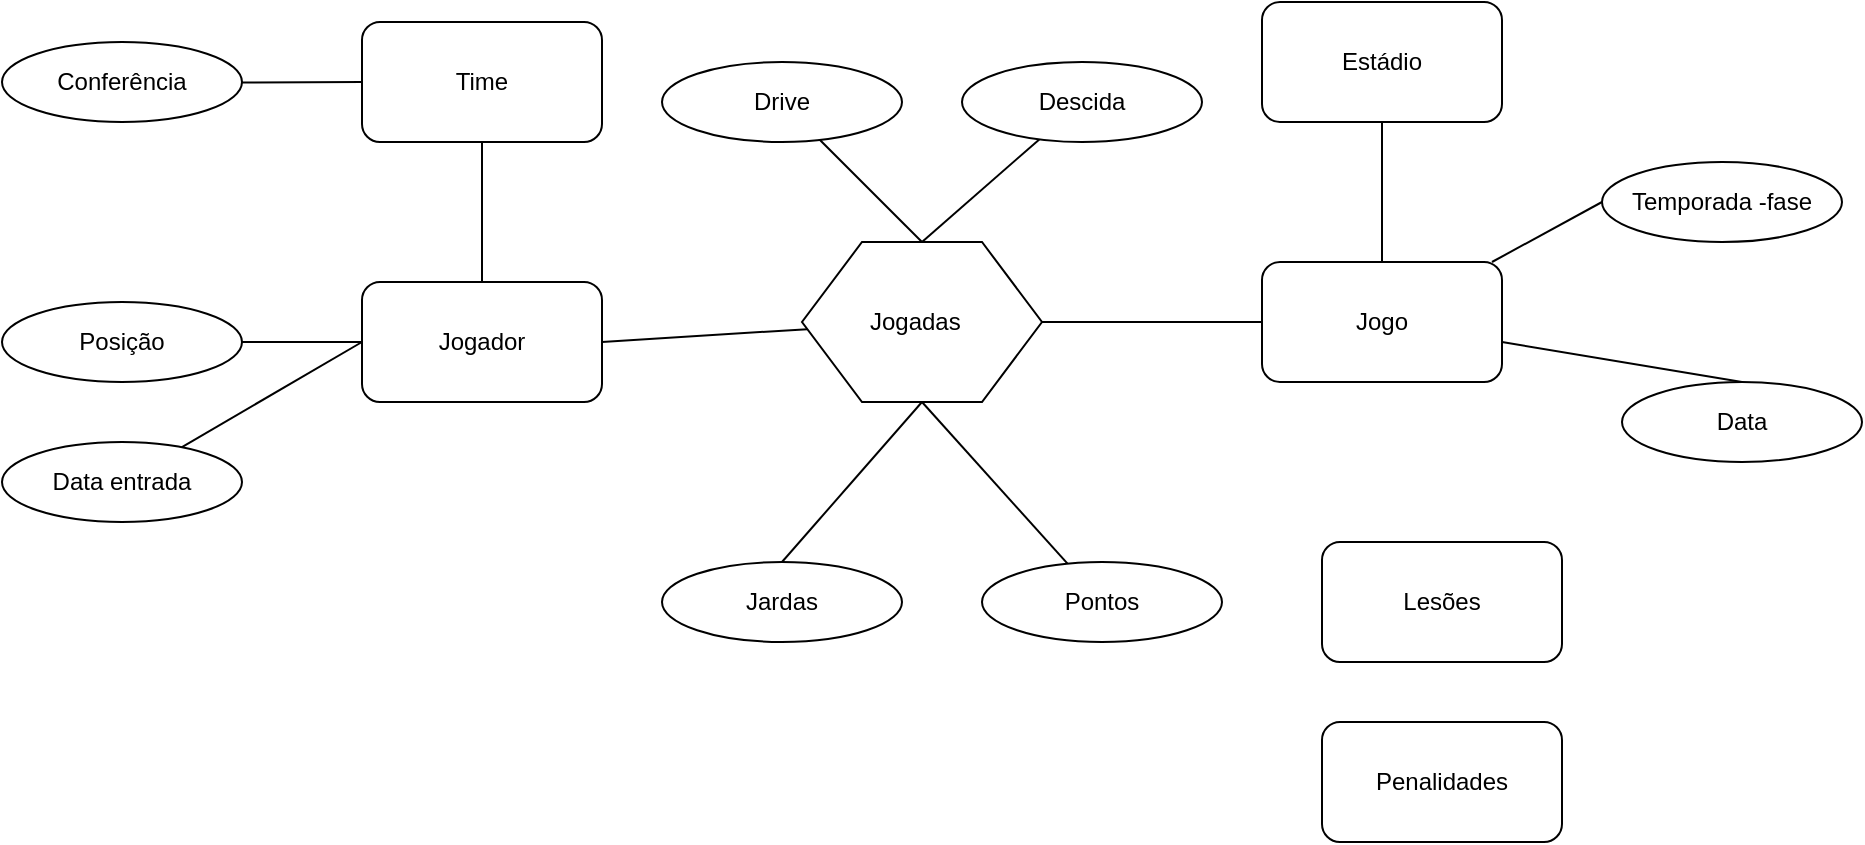 <mxfile version="12.1.9" type="github" pages="1">
  <diagram id="WBMUkLNgIVIr2MSPWF_K" name="Page-1">
    <mxGraphModel dx="1280" dy="606" grid="1" gridSize="10" guides="1" tooltips="1" connect="1" arrows="1" fold="1" page="0" pageScale="1" pageWidth="827" pageHeight="1169" math="0" shadow="0">
      <root>
        <mxCell id="0"/>
        <mxCell id="1" parent="0"/>
        <mxCell id="GONr5biRRsEhFtbQjJus-20" style="edgeStyle=none;rounded=0;orthogonalLoop=1;jettySize=auto;html=1;entryX=0;entryY=0.5;entryDx=0;entryDy=0;endArrow=none;endFill=0;" edge="1" parent="1" source="GONr5biRRsEhFtbQjJus-24" target="GONr5biRRsEhFtbQjJus-5">
          <mxGeometry relative="1" as="geometry"/>
        </mxCell>
        <mxCell id="GONr5biRRsEhFtbQjJus-1" value="Jogador" style="rounded=1;whiteSpace=wrap;html=1;" vertex="1" parent="1">
          <mxGeometry x="220" y="230" width="120" height="60" as="geometry"/>
        </mxCell>
        <mxCell id="GONr5biRRsEhFtbQjJus-21" style="edgeStyle=none;rounded=0;orthogonalLoop=1;jettySize=auto;html=1;entryX=0.5;entryY=0;entryDx=0;entryDy=0;endArrow=none;endFill=0;" edge="1" parent="1" source="GONr5biRRsEhFtbQjJus-2" target="GONr5biRRsEhFtbQjJus-5">
          <mxGeometry relative="1" as="geometry"/>
        </mxCell>
        <mxCell id="GONr5biRRsEhFtbQjJus-2" value="Estádio" style="rounded=1;whiteSpace=wrap;html=1;" vertex="1" parent="1">
          <mxGeometry x="670" y="90" width="120" height="60" as="geometry"/>
        </mxCell>
        <mxCell id="GONr5biRRsEhFtbQjJus-19" style="edgeStyle=none;rounded=0;orthogonalLoop=1;jettySize=auto;html=1;endArrow=none;endFill=0;" edge="1" parent="1" source="GONr5biRRsEhFtbQjJus-3" target="GONr5biRRsEhFtbQjJus-1">
          <mxGeometry relative="1" as="geometry"/>
        </mxCell>
        <mxCell id="GONr5biRRsEhFtbQjJus-3" value="Time" style="rounded=1;whiteSpace=wrap;html=1;" vertex="1" parent="1">
          <mxGeometry x="220" y="100" width="120" height="60" as="geometry"/>
        </mxCell>
        <mxCell id="GONr5biRRsEhFtbQjJus-8" style="rounded=0;orthogonalLoop=1;jettySize=auto;html=1;entryX=0.5;entryY=0;entryDx=0;entryDy=0;endArrow=none;endFill=0;" edge="1" parent="1" source="GONr5biRRsEhFtbQjJus-5" target="GONr5biRRsEhFtbQjJus-7">
          <mxGeometry relative="1" as="geometry"/>
        </mxCell>
        <mxCell id="GONr5biRRsEhFtbQjJus-12" style="edgeStyle=none;rounded=0;orthogonalLoop=1;jettySize=auto;html=1;entryX=0;entryY=0.5;entryDx=0;entryDy=0;endArrow=none;endFill=0;" edge="1" parent="1" source="GONr5biRRsEhFtbQjJus-5" target="GONr5biRRsEhFtbQjJus-11">
          <mxGeometry relative="1" as="geometry"/>
        </mxCell>
        <mxCell id="GONr5biRRsEhFtbQjJus-5" value="Jogo" style="rounded=1;whiteSpace=wrap;html=1;" vertex="1" parent="1">
          <mxGeometry x="670" y="220" width="120" height="60" as="geometry"/>
        </mxCell>
        <mxCell id="GONr5biRRsEhFtbQjJus-7" value="Data" style="ellipse;whiteSpace=wrap;html=1;" vertex="1" parent="1">
          <mxGeometry x="850" y="280" width="120" height="40" as="geometry"/>
        </mxCell>
        <mxCell id="GONr5biRRsEhFtbQjJus-17" style="edgeStyle=none;rounded=0;orthogonalLoop=1;jettySize=auto;html=1;entryX=0.5;entryY=0;entryDx=0;entryDy=0;endArrow=none;endFill=0;exitX=0.5;exitY=1;exitDx=0;exitDy=0;" edge="1" parent="1" source="GONr5biRRsEhFtbQjJus-24" target="GONr5biRRsEhFtbQjJus-15">
          <mxGeometry relative="1" as="geometry">
            <mxPoint x="400" y="380" as="sourcePoint"/>
          </mxGeometry>
        </mxCell>
        <mxCell id="GONr5biRRsEhFtbQjJus-10" value="Lesões" style="rounded=1;whiteSpace=wrap;html=1;" vertex="1" parent="1">
          <mxGeometry x="700" y="360" width="120" height="60" as="geometry"/>
        </mxCell>
        <mxCell id="GONr5biRRsEhFtbQjJus-11" value="Temporada -fase" style="ellipse;whiteSpace=wrap;html=1;" vertex="1" parent="1">
          <mxGeometry x="840" y="170" width="120" height="40" as="geometry"/>
        </mxCell>
        <mxCell id="GONr5biRRsEhFtbQjJus-26" style="edgeStyle=none;rounded=0;orthogonalLoop=1;jettySize=auto;html=1;entryX=0.5;entryY=1;entryDx=0;entryDy=0;endArrow=none;endFill=0;" edge="1" parent="1" source="GONr5biRRsEhFtbQjJus-14" target="GONr5biRRsEhFtbQjJus-24">
          <mxGeometry relative="1" as="geometry"/>
        </mxCell>
        <mxCell id="GONr5biRRsEhFtbQjJus-14" value="Pontos" style="ellipse;whiteSpace=wrap;html=1;" vertex="1" parent="1">
          <mxGeometry x="530" y="370" width="120" height="40" as="geometry"/>
        </mxCell>
        <mxCell id="GONr5biRRsEhFtbQjJus-15" value="Jardas" style="ellipse;whiteSpace=wrap;html=1;" vertex="1" parent="1">
          <mxGeometry x="370" y="370" width="120" height="40" as="geometry"/>
        </mxCell>
        <mxCell id="GONr5biRRsEhFtbQjJus-23" style="edgeStyle=none;rounded=0;orthogonalLoop=1;jettySize=auto;html=1;endArrow=none;endFill=0;" edge="1" parent="1" source="GONr5biRRsEhFtbQjJus-22" target="GONr5biRRsEhFtbQjJus-3">
          <mxGeometry relative="1" as="geometry"/>
        </mxCell>
        <mxCell id="GONr5biRRsEhFtbQjJus-22" value="Conferência" style="ellipse;whiteSpace=wrap;html=1;" vertex="1" parent="1">
          <mxGeometry x="40" y="110" width="120" height="40" as="geometry"/>
        </mxCell>
        <mxCell id="GONr5biRRsEhFtbQjJus-25" style="edgeStyle=none;rounded=0;orthogonalLoop=1;jettySize=auto;html=1;entryX=1;entryY=0.5;entryDx=0;entryDy=0;endArrow=none;endFill=0;" edge="1" parent="1" source="GONr5biRRsEhFtbQjJus-24" target="GONr5biRRsEhFtbQjJus-1">
          <mxGeometry relative="1" as="geometry"/>
        </mxCell>
        <mxCell id="GONr5biRRsEhFtbQjJus-24" value="Jogadas&amp;nbsp;&amp;nbsp;" style="shape=hexagon;perimeter=hexagonPerimeter2;whiteSpace=wrap;html=1;" vertex="1" parent="1">
          <mxGeometry x="440" y="210" width="120" height="80" as="geometry"/>
        </mxCell>
        <mxCell id="GONr5biRRsEhFtbQjJus-28" style="edgeStyle=none;rounded=0;orthogonalLoop=1;jettySize=auto;html=1;entryX=0;entryY=0.5;entryDx=0;entryDy=0;endArrow=none;endFill=0;" edge="1" parent="1" source="GONr5biRRsEhFtbQjJus-27" target="GONr5biRRsEhFtbQjJus-1">
          <mxGeometry relative="1" as="geometry"/>
        </mxCell>
        <mxCell id="GONr5biRRsEhFtbQjJus-27" value="Posição" style="ellipse;whiteSpace=wrap;html=1;" vertex="1" parent="1">
          <mxGeometry x="40" y="240" width="120" height="40" as="geometry"/>
        </mxCell>
        <mxCell id="GONr5biRRsEhFtbQjJus-30" style="edgeStyle=none;rounded=0;orthogonalLoop=1;jettySize=auto;html=1;entryX=0;entryY=0.5;entryDx=0;entryDy=0;endArrow=none;endFill=0;" edge="1" parent="1" source="GONr5biRRsEhFtbQjJus-29" target="GONr5biRRsEhFtbQjJus-1">
          <mxGeometry relative="1" as="geometry"/>
        </mxCell>
        <mxCell id="GONr5biRRsEhFtbQjJus-29" value="Data entrada" style="ellipse;whiteSpace=wrap;html=1;" vertex="1" parent="1">
          <mxGeometry x="40" y="310" width="120" height="40" as="geometry"/>
        </mxCell>
        <mxCell id="GONr5biRRsEhFtbQjJus-31" value="Penalidades" style="rounded=1;whiteSpace=wrap;html=1;" vertex="1" parent="1">
          <mxGeometry x="700" y="450" width="120" height="60" as="geometry"/>
        </mxCell>
        <mxCell id="GONr5biRRsEhFtbQjJus-33" style="edgeStyle=none;rounded=0;orthogonalLoop=1;jettySize=auto;html=1;entryX=0.5;entryY=0;entryDx=0;entryDy=0;endArrow=none;endFill=0;" edge="1" parent="1" source="GONr5biRRsEhFtbQjJus-32" target="GONr5biRRsEhFtbQjJus-24">
          <mxGeometry relative="1" as="geometry"/>
        </mxCell>
        <mxCell id="GONr5biRRsEhFtbQjJus-32" value="Descida" style="ellipse;whiteSpace=wrap;html=1;" vertex="1" parent="1">
          <mxGeometry x="520" y="120" width="120" height="40" as="geometry"/>
        </mxCell>
        <mxCell id="GONr5biRRsEhFtbQjJus-35" style="edgeStyle=none;rounded=0;orthogonalLoop=1;jettySize=auto;html=1;entryX=0.5;entryY=0;entryDx=0;entryDy=0;endArrow=none;endFill=0;" edge="1" parent="1" source="GONr5biRRsEhFtbQjJus-34" target="GONr5biRRsEhFtbQjJus-24">
          <mxGeometry relative="1" as="geometry"/>
        </mxCell>
        <mxCell id="GONr5biRRsEhFtbQjJus-34" value="Drive" style="ellipse;whiteSpace=wrap;html=1;" vertex="1" parent="1">
          <mxGeometry x="370" y="120" width="120" height="40" as="geometry"/>
        </mxCell>
      </root>
    </mxGraphModel>
  </diagram>
</mxfile>
